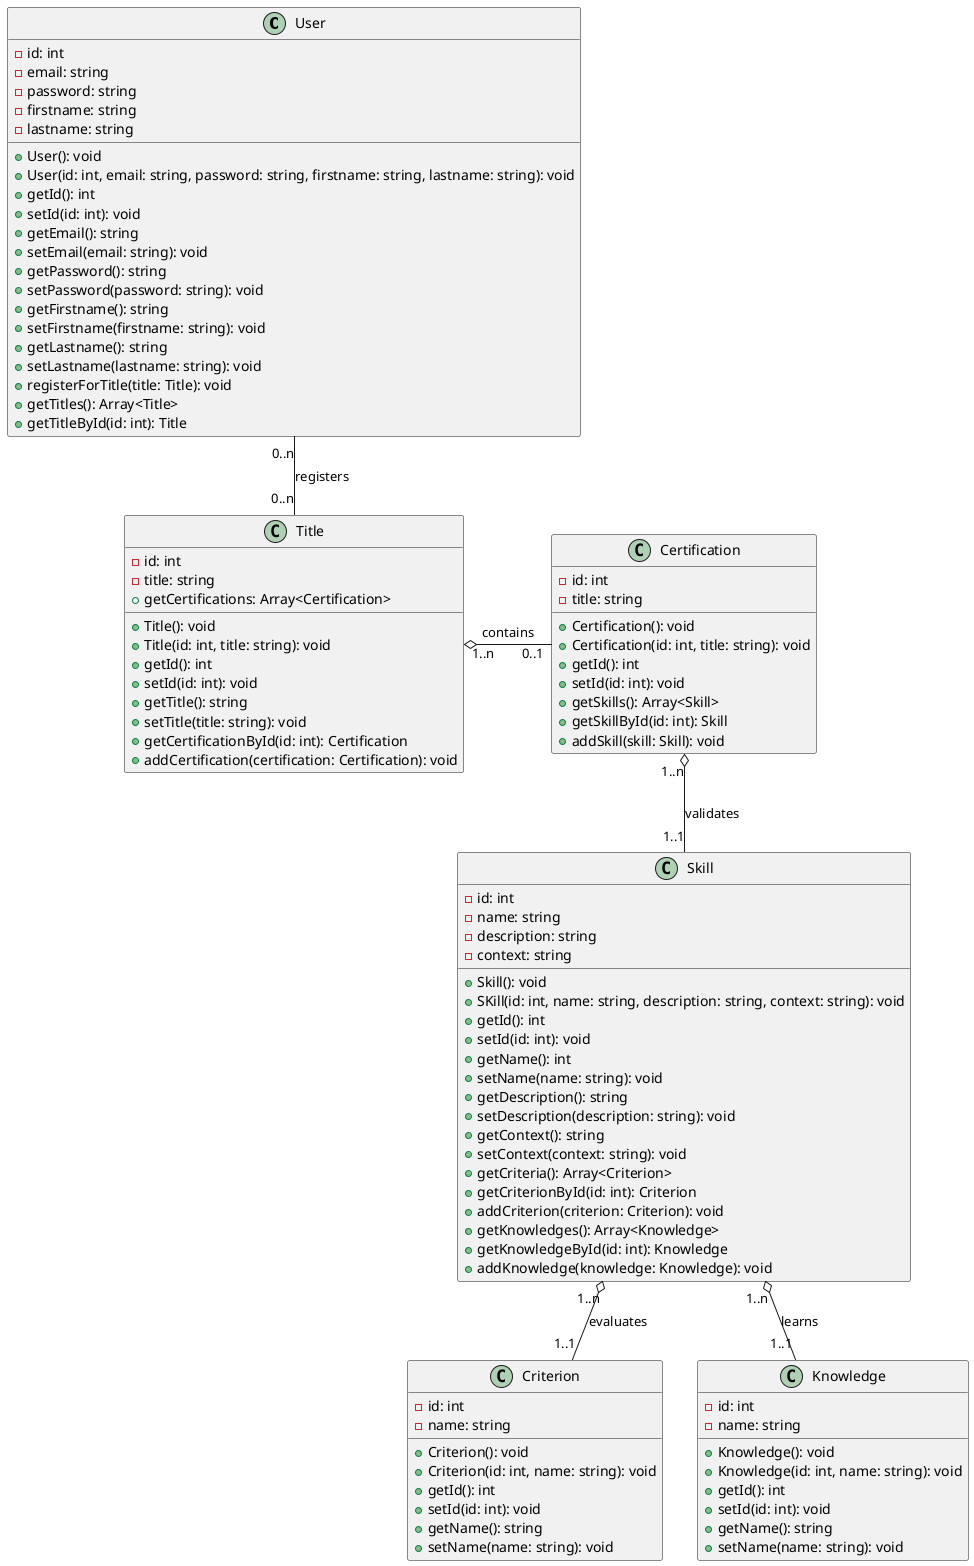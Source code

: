 @startuml
class User {
    -id: int
    -email: string
    -password: string
    -firstname: string
    -lastname: string
    +User(): void
    +User(id: int, email: string, password: string, firstname: string, lastname: string): void
    +getId(): int
    +setId(id: int): void
    +getEmail(): string
    +setEmail(email: string): void
    +getPassword(): string
    +setPassword(password: string): void
    +getFirstname(): string
    +setFirstname(firstname: string): void
    +getLastname(): string
    +setLastname(lastname: string): void
    +registerForTitle(title: Title): void
    +getTitles(): Array<Title>
    +getTitleById(id: int): Title
}

class Title {
    -id: int
    -title: string
    +Title(): void
    +Title(id: int, title: string): void
    +getId(): int
    +setId(id: int): void
    +getTitle(): string
    +setTitle(title: string): void
    +getCertifications: Array<Certification>
    +getCertificationById(id: int): Certification
    +addCertification(certification: Certification): void
}

User "0..n" -- "0..n" Title : registers

class Certification {
    -id: int
    -title: string
    +Certification(): void
    +Certification(id: int, title: string): void
    +getId(): int
    +setId(id: int): void
    +getSkills(): Array<Skill>
    +getSkillById(id: int): Skill
    +addSkill(skill: Skill): void
}

Title "1..n" o-r- "0..1" Certification : contains

class Skill {
    -id: int
    -name: string
    -description: string
    -context: string
    +Skill(): void
    +SKill(id: int, name: string, description: string, context: string): void
    +getId(): int
    +setId(id: int): void
    +getName(): int
    +setName(name: string): void
    +getDescription(): string
    +setDescription(description: string): void
    +getContext(): string
    +setContext(context: string): void
    +getCriteria(): Array<Criterion>
    +getCriterionById(id: int): Criterion
    +addCriterion(criterion: Criterion): void
    +getKnowledges(): Array<Knowledge>
    +getKnowledgeById(id: int): Knowledge
    +addKnowledge(knowledge: Knowledge): void
}

Certification "1..n" o-- "1..1" Skill : validates

class Criterion {
    -id: int
    -name: string
    +Criterion(): void
    +Criterion(id: int, name: string): void
    +getId(): int
    +setId(id: int): void
    +getName(): string
    +setName(name: string): void
}

Skill "1..n" o-- "1..1" Criterion : evaluates

class Knowledge {
    -id: int
    -name: string
    +Knowledge(): void
    +Knowledge(id: int, name: string): void
    +getId(): int
    +setId(id: int): void
    +getName(): string
    +setName(name: string): void
}

Skill "1..n" o-- "1..1" Knowledge : learns
@enduml
